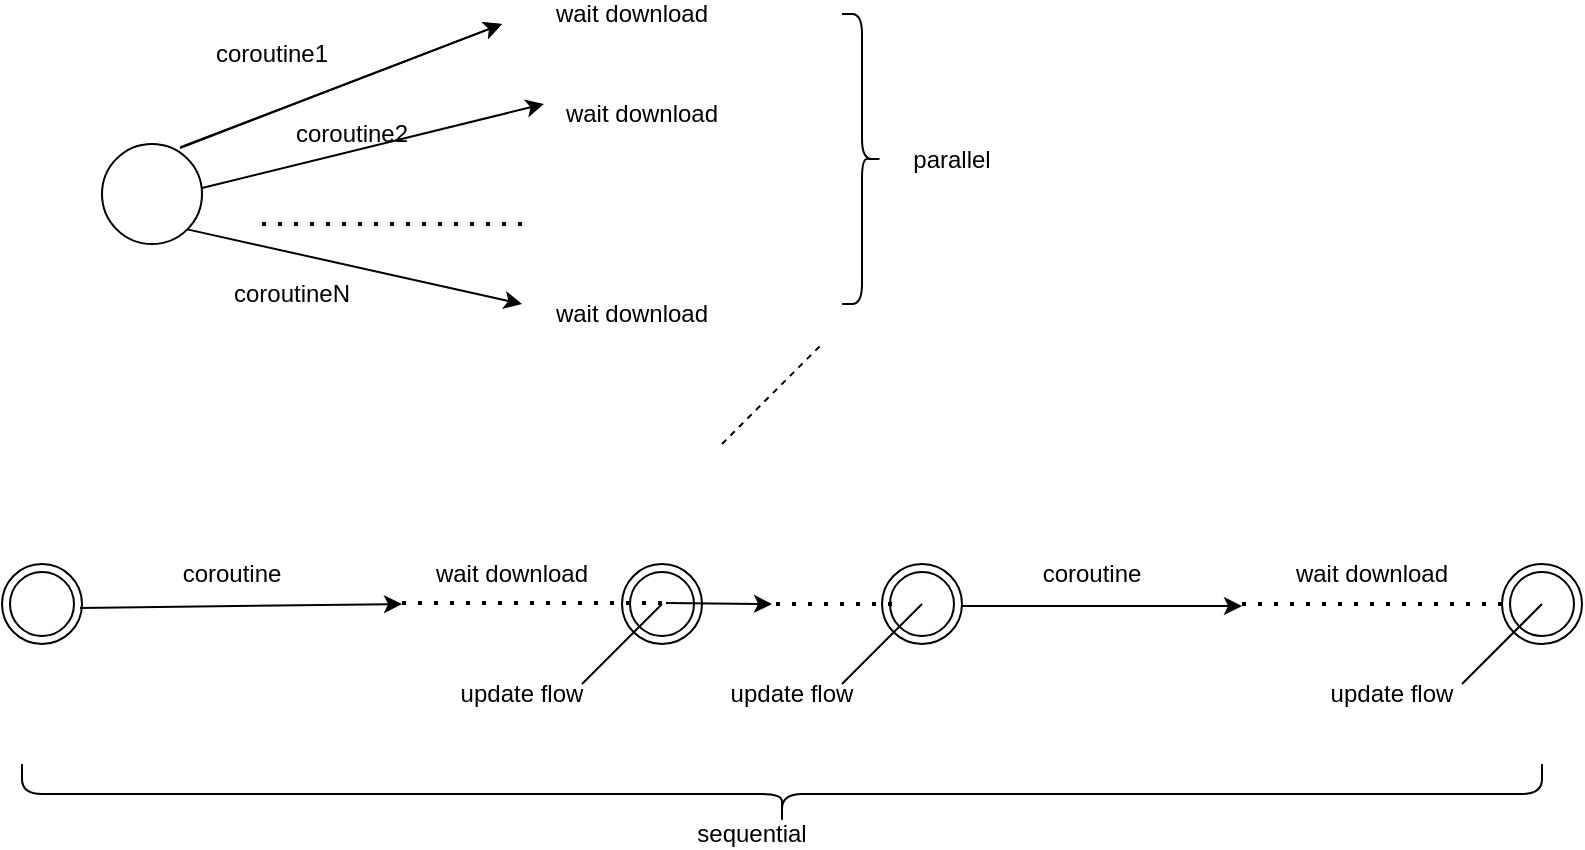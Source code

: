 <mxfile version="24.4.10" type="github">
  <diagram name="Pagină-1" id="sLzx4GGvLke_HAknfn0S">
    <mxGraphModel dx="1050" dy="609" grid="1" gridSize="10" guides="1" tooltips="1" connect="1" arrows="1" fold="1" page="1" pageScale="1" pageWidth="827" pageHeight="1169" math="0" shadow="0">
      <root>
        <mxCell id="0" />
        <mxCell id="1" parent="0" />
        <mxCell id="mSZfPLE60trjO65rIiRt-1" value="" style="ellipse;whiteSpace=wrap;html=1;aspect=fixed;" vertex="1" parent="1">
          <mxGeometry x="80" y="190" width="50" height="50" as="geometry" />
        </mxCell>
        <mxCell id="mSZfPLE60trjO65rIiRt-2" value="" style="endArrow=classic;html=1;rounded=0;exitX=0.785;exitY=0.033;exitDx=0;exitDy=0;exitPerimeter=0;" edge="1" parent="1" source="mSZfPLE60trjO65rIiRt-1">
          <mxGeometry width="50" height="50" relative="1" as="geometry">
            <mxPoint x="390" y="340" as="sourcePoint" />
            <mxPoint x="280" y="130" as="targetPoint" />
          </mxGeometry>
        </mxCell>
        <mxCell id="mSZfPLE60trjO65rIiRt-4" value="" style="endArrow=none;dashed=1;html=1;dashPattern=1 3;strokeWidth=2;rounded=0;" edge="1" parent="1">
          <mxGeometry width="50" height="50" relative="1" as="geometry">
            <mxPoint x="160" y="230" as="sourcePoint" />
            <mxPoint x="290" y="230" as="targetPoint" />
          </mxGeometry>
        </mxCell>
        <mxCell id="mSZfPLE60trjO65rIiRt-5" value="coroutine1" style="text;strokeColor=none;align=center;fillColor=none;html=1;verticalAlign=middle;whiteSpace=wrap;rounded=0;" vertex="1" parent="1">
          <mxGeometry x="140" y="140" width="50" height="10" as="geometry" />
        </mxCell>
        <mxCell id="mSZfPLE60trjO65rIiRt-7" value="" style="endArrow=classic;html=1;rounded=0;exitX=0.785;exitY=0.033;exitDx=0;exitDy=0;exitPerimeter=0;" edge="1" parent="1">
          <mxGeometry width="50" height="50" relative="1" as="geometry">
            <mxPoint x="119" y="192" as="sourcePoint" />
            <mxPoint x="280" y="130" as="targetPoint" />
          </mxGeometry>
        </mxCell>
        <mxCell id="mSZfPLE60trjO65rIiRt-8" value="" style="endArrow=classic;html=1;rounded=0;exitX=1;exitY=1;exitDx=0;exitDy=0;" edge="1" parent="1" source="mSZfPLE60trjO65rIiRt-1">
          <mxGeometry width="50" height="50" relative="1" as="geometry">
            <mxPoint x="150" y="282" as="sourcePoint" />
            <mxPoint x="290" y="270" as="targetPoint" />
          </mxGeometry>
        </mxCell>
        <mxCell id="mSZfPLE60trjO65rIiRt-9" value="" style="endArrow=classic;html=1;rounded=0;exitX=0.785;exitY=0.033;exitDx=0;exitDy=0;exitPerimeter=0;" edge="1" parent="1">
          <mxGeometry width="50" height="50" relative="1" as="geometry">
            <mxPoint x="130" y="212" as="sourcePoint" />
            <mxPoint x="301" y="170" as="targetPoint" />
          </mxGeometry>
        </mxCell>
        <mxCell id="mSZfPLE60trjO65rIiRt-11" value="coroutine2" style="text;strokeColor=none;align=center;fillColor=none;html=1;verticalAlign=middle;whiteSpace=wrap;rounded=0;" vertex="1" parent="1">
          <mxGeometry x="180" y="180" width="50" height="10" as="geometry" />
        </mxCell>
        <mxCell id="mSZfPLE60trjO65rIiRt-12" value="coroutineN" style="text;strokeColor=none;align=center;fillColor=none;html=1;verticalAlign=middle;whiteSpace=wrap;rounded=0;" vertex="1" parent="1">
          <mxGeometry x="150" y="260" width="50" height="10" as="geometry" />
        </mxCell>
        <mxCell id="mSZfPLE60trjO65rIiRt-15" value="wait download" style="text;strokeColor=none;align=center;fillColor=none;html=1;verticalAlign=middle;whiteSpace=wrap;rounded=0;" vertex="1" parent="1">
          <mxGeometry x="290" y="120" width="110" height="10" as="geometry" />
        </mxCell>
        <mxCell id="mSZfPLE60trjO65rIiRt-16" value="wait download" style="text;strokeColor=none;align=center;fillColor=none;html=1;verticalAlign=middle;whiteSpace=wrap;rounded=0;" vertex="1" parent="1">
          <mxGeometry x="310" y="170" width="80" height="10" as="geometry" />
        </mxCell>
        <mxCell id="mSZfPLE60trjO65rIiRt-17" value="wait download" style="text;strokeColor=none;align=center;fillColor=none;html=1;verticalAlign=middle;whiteSpace=wrap;rounded=0;" vertex="1" parent="1">
          <mxGeometry x="305" y="270" width="80" height="10" as="geometry" />
        </mxCell>
        <mxCell id="mSZfPLE60trjO65rIiRt-21" value="" style="shape=curlyBracket;whiteSpace=wrap;html=1;rounded=1;flipH=1;labelPosition=right;verticalLabelPosition=middle;align=left;verticalAlign=middle;" vertex="1" parent="1">
          <mxGeometry x="450" y="125" width="20" height="145" as="geometry" />
        </mxCell>
        <mxCell id="mSZfPLE60trjO65rIiRt-22" value="parallel" style="text;strokeColor=none;align=center;fillColor=none;html=1;verticalAlign=middle;whiteSpace=wrap;rounded=0;" vertex="1" parent="1">
          <mxGeometry x="470" y="192.5" width="70" height="10" as="geometry" />
        </mxCell>
        <mxCell id="mSZfPLE60trjO65rIiRt-23" value="" style="ellipse;shape=doubleEllipse;whiteSpace=wrap;html=1;aspect=fixed;" vertex="1" parent="1">
          <mxGeometry x="30" y="400" width="40" height="40" as="geometry" />
        </mxCell>
        <mxCell id="mSZfPLE60trjO65rIiRt-24" value="" style="ellipse;shape=doubleEllipse;whiteSpace=wrap;html=1;aspect=fixed;" vertex="1" parent="1">
          <mxGeometry x="470" y="400" width="40" height="40" as="geometry" />
        </mxCell>
        <mxCell id="mSZfPLE60trjO65rIiRt-25" value="" style="ellipse;shape=doubleEllipse;whiteSpace=wrap;html=1;aspect=fixed;" vertex="1" parent="1">
          <mxGeometry x="340" y="400" width="40" height="40" as="geometry" />
        </mxCell>
        <mxCell id="mSZfPLE60trjO65rIiRt-27" value="" style="endArrow=classic;html=1;rounded=0;exitX=0.785;exitY=0.033;exitDx=0;exitDy=0;exitPerimeter=0;" edge="1" parent="1">
          <mxGeometry width="50" height="50" relative="1" as="geometry">
            <mxPoint x="69" y="422" as="sourcePoint" />
            <mxPoint x="230" y="420" as="targetPoint" />
          </mxGeometry>
        </mxCell>
        <mxCell id="mSZfPLE60trjO65rIiRt-28" value="" style="endArrow=none;dashed=1;html=1;dashPattern=1 3;strokeWidth=2;rounded=0;" edge="1" parent="1">
          <mxGeometry width="50" height="50" relative="1" as="geometry">
            <mxPoint x="230" y="419.5" as="sourcePoint" />
            <mxPoint x="360" y="419.5" as="targetPoint" />
          </mxGeometry>
        </mxCell>
        <mxCell id="mSZfPLE60trjO65rIiRt-29" value="coroutine" style="text;strokeColor=none;align=center;fillColor=none;html=1;verticalAlign=middle;whiteSpace=wrap;rounded=0;" vertex="1" parent="1">
          <mxGeometry x="120" y="400" width="50" height="10" as="geometry" />
        </mxCell>
        <mxCell id="mSZfPLE60trjO65rIiRt-33" value="" style="endArrow=classic;html=1;rounded=0;exitX=0.785;exitY=0.033;exitDx=0;exitDy=0;exitPerimeter=0;" edge="1" parent="1">
          <mxGeometry width="50" height="50" relative="1" as="geometry">
            <mxPoint x="510" y="421" as="sourcePoint" />
            <mxPoint x="650" y="421" as="targetPoint" />
          </mxGeometry>
        </mxCell>
        <mxCell id="mSZfPLE60trjO65rIiRt-34" value="" style="endArrow=none;dashed=1;html=1;dashPattern=1 3;strokeWidth=2;rounded=0;" edge="1" parent="1">
          <mxGeometry width="50" height="50" relative="1" as="geometry">
            <mxPoint x="417" y="420" as="sourcePoint" />
            <mxPoint x="480" y="420" as="targetPoint" />
          </mxGeometry>
        </mxCell>
        <mxCell id="mSZfPLE60trjO65rIiRt-35" value="wait download" style="text;strokeColor=none;align=center;fillColor=none;html=1;verticalAlign=middle;whiteSpace=wrap;rounded=0;" vertex="1" parent="1">
          <mxGeometry x="230" y="400" width="110" height="10" as="geometry" />
        </mxCell>
        <mxCell id="mSZfPLE60trjO65rIiRt-36" value="" style="shape=curlyBracket;whiteSpace=wrap;html=1;rounded=1;flipH=1;labelPosition=right;verticalLabelPosition=middle;align=left;verticalAlign=middle;direction=north;" vertex="1" parent="1">
          <mxGeometry x="40" y="500" width="760" height="30" as="geometry" />
        </mxCell>
        <mxCell id="mSZfPLE60trjO65rIiRt-38" value="sequential" style="text;strokeColor=none;align=center;fillColor=none;html=1;verticalAlign=middle;whiteSpace=wrap;rounded=0;" vertex="1" parent="1">
          <mxGeometry x="370" y="530" width="70" height="10" as="geometry" />
        </mxCell>
        <mxCell id="mSZfPLE60trjO65rIiRt-39" value="coroutine" style="text;strokeColor=none;align=center;fillColor=none;html=1;verticalAlign=middle;whiteSpace=wrap;rounded=0;" vertex="1" parent="1">
          <mxGeometry x="550" y="400" width="50" height="10" as="geometry" />
        </mxCell>
        <mxCell id="mSZfPLE60trjO65rIiRt-43" value="" style="endArrow=none;dashed=1;html=1;rounded=0;" edge="1" parent="1">
          <mxGeometry width="50" height="50" relative="1" as="geometry">
            <mxPoint x="390" y="340" as="sourcePoint" />
            <mxPoint x="440" y="290" as="targetPoint" />
          </mxGeometry>
        </mxCell>
        <mxCell id="mSZfPLE60trjO65rIiRt-44" value="" style="endArrow=none;html=1;rounded=0;" edge="1" parent="1">
          <mxGeometry width="50" height="50" relative="1" as="geometry">
            <mxPoint x="320" y="460" as="sourcePoint" />
            <mxPoint x="360" y="420" as="targetPoint" />
          </mxGeometry>
        </mxCell>
        <mxCell id="mSZfPLE60trjO65rIiRt-45" value="update flow" style="text;strokeColor=none;align=center;fillColor=none;html=1;verticalAlign=middle;whiteSpace=wrap;rounded=0;" vertex="1" parent="1">
          <mxGeometry x="250" y="460" width="80" height="10" as="geometry" />
        </mxCell>
        <mxCell id="mSZfPLE60trjO65rIiRt-47" value="" style="endArrow=none;dashed=1;html=1;dashPattern=1 3;strokeWidth=2;rounded=0;entryX=0;entryY=0.5;entryDx=0;entryDy=0;" edge="1" parent="1" target="mSZfPLE60trjO65rIiRt-51">
          <mxGeometry width="50" height="50" relative="1" as="geometry">
            <mxPoint x="650" y="420" as="sourcePoint" />
            <mxPoint x="760" y="420" as="targetPoint" />
          </mxGeometry>
        </mxCell>
        <mxCell id="mSZfPLE60trjO65rIiRt-48" value="" style="endArrow=classic;html=1;rounded=0;" edge="1" parent="1">
          <mxGeometry width="50" height="50" relative="1" as="geometry">
            <mxPoint x="362" y="419.5" as="sourcePoint" />
            <mxPoint x="415" y="420" as="targetPoint" />
          </mxGeometry>
        </mxCell>
        <mxCell id="mSZfPLE60trjO65rIiRt-51" value="" style="ellipse;shape=doubleEllipse;whiteSpace=wrap;html=1;aspect=fixed;" vertex="1" parent="1">
          <mxGeometry x="780" y="400" width="40" height="40" as="geometry" />
        </mxCell>
        <mxCell id="mSZfPLE60trjO65rIiRt-53" value="wait download" style="text;strokeColor=none;align=center;fillColor=none;html=1;verticalAlign=middle;whiteSpace=wrap;rounded=0;" vertex="1" parent="1">
          <mxGeometry x="660" y="400" width="110" height="10" as="geometry" />
        </mxCell>
        <mxCell id="mSZfPLE60trjO65rIiRt-54" value="" style="endArrow=none;html=1;rounded=0;" edge="1" parent="1">
          <mxGeometry width="50" height="50" relative="1" as="geometry">
            <mxPoint x="760" y="460" as="sourcePoint" />
            <mxPoint x="800" y="420" as="targetPoint" />
          </mxGeometry>
        </mxCell>
        <mxCell id="mSZfPLE60trjO65rIiRt-55" value="update flow" style="text;strokeColor=none;align=center;fillColor=none;html=1;verticalAlign=middle;whiteSpace=wrap;rounded=0;" vertex="1" parent="1">
          <mxGeometry x="690" y="460" width="70" height="10" as="geometry" />
        </mxCell>
        <mxCell id="mSZfPLE60trjO65rIiRt-59" value="" style="endArrow=none;html=1;rounded=0;" edge="1" parent="1">
          <mxGeometry width="50" height="50" relative="1" as="geometry">
            <mxPoint x="450" y="460" as="sourcePoint" />
            <mxPoint x="490" y="420" as="targetPoint" />
          </mxGeometry>
        </mxCell>
        <mxCell id="mSZfPLE60trjO65rIiRt-60" value="update flow" style="text;strokeColor=none;align=center;fillColor=none;html=1;verticalAlign=middle;whiteSpace=wrap;rounded=0;" vertex="1" parent="1">
          <mxGeometry x="385" y="460" width="80" height="10" as="geometry" />
        </mxCell>
      </root>
    </mxGraphModel>
  </diagram>
</mxfile>

